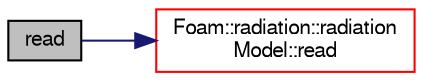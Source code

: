 digraph "read"
{
  bgcolor="transparent";
  edge [fontname="FreeSans",fontsize="10",labelfontname="FreeSans",labelfontsize="10"];
  node [fontname="FreeSans",fontsize="10",shape=record];
  rankdir="LR";
  Node10 [label="read",height=0.2,width=0.4,color="black", fillcolor="grey75", style="filled", fontcolor="black"];
  Node10 -> Node11 [color="midnightblue",fontsize="10",style="solid",fontname="FreeSans"];
  Node11 [label="Foam::radiation::radiation\lModel::read",height=0.2,width=0.4,color="red",URL="$a30042.html#a662f37411f405f8a8c278141c5eb6b85",tooltip="Read radiationProperties dictionary. "];
}
